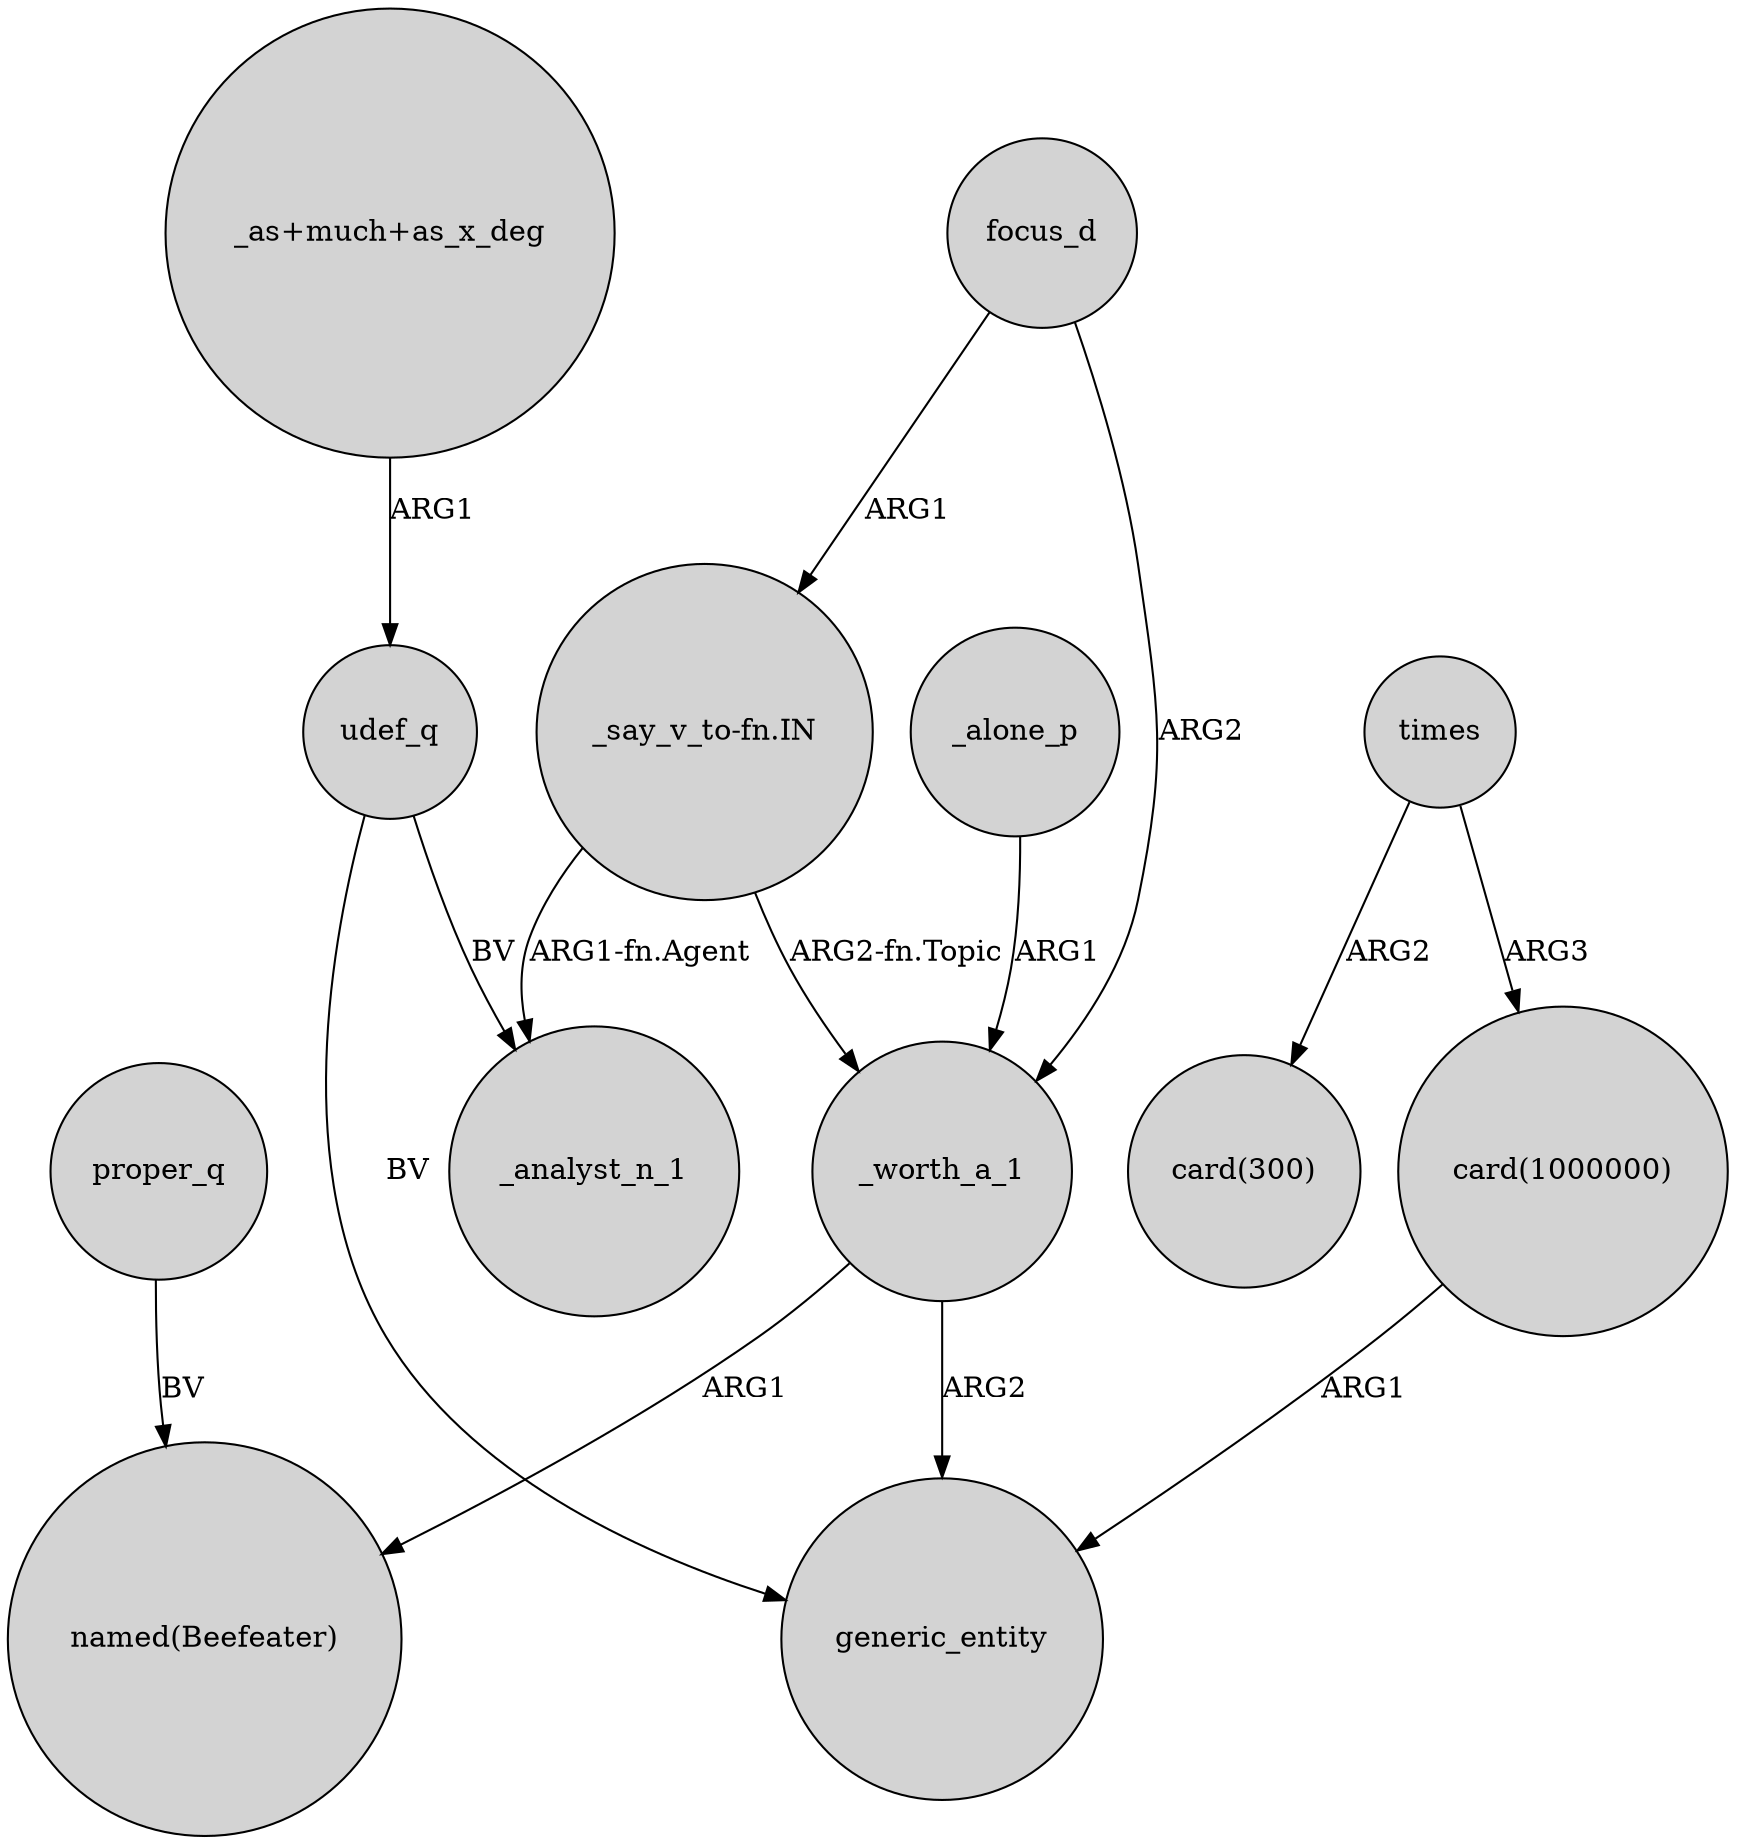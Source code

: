 digraph {
	node [shape=circle style=filled]
	"card(1000000)" -> generic_entity [label=ARG1]
	proper_q -> "named(Beefeater)" [label=BV]
	"_say_v_to-fn.IN" -> _worth_a_1 [label="ARG2-fn.Topic"]
	udef_q -> generic_entity [label=BV]
	times -> "card(1000000)" [label=ARG3]
	times -> "card(300)" [label=ARG2]
	_worth_a_1 -> generic_entity [label=ARG2]
	"_say_v_to-fn.IN" -> _analyst_n_1 [label="ARG1-fn.Agent"]
	_alone_p -> _worth_a_1 [label=ARG1]
	udef_q -> _analyst_n_1 [label=BV]
	_worth_a_1 -> "named(Beefeater)" [label=ARG1]
	focus_d -> "_say_v_to-fn.IN" [label=ARG1]
	focus_d -> _worth_a_1 [label=ARG2]
	"_as+much+as_x_deg" -> udef_q [label=ARG1]
}
